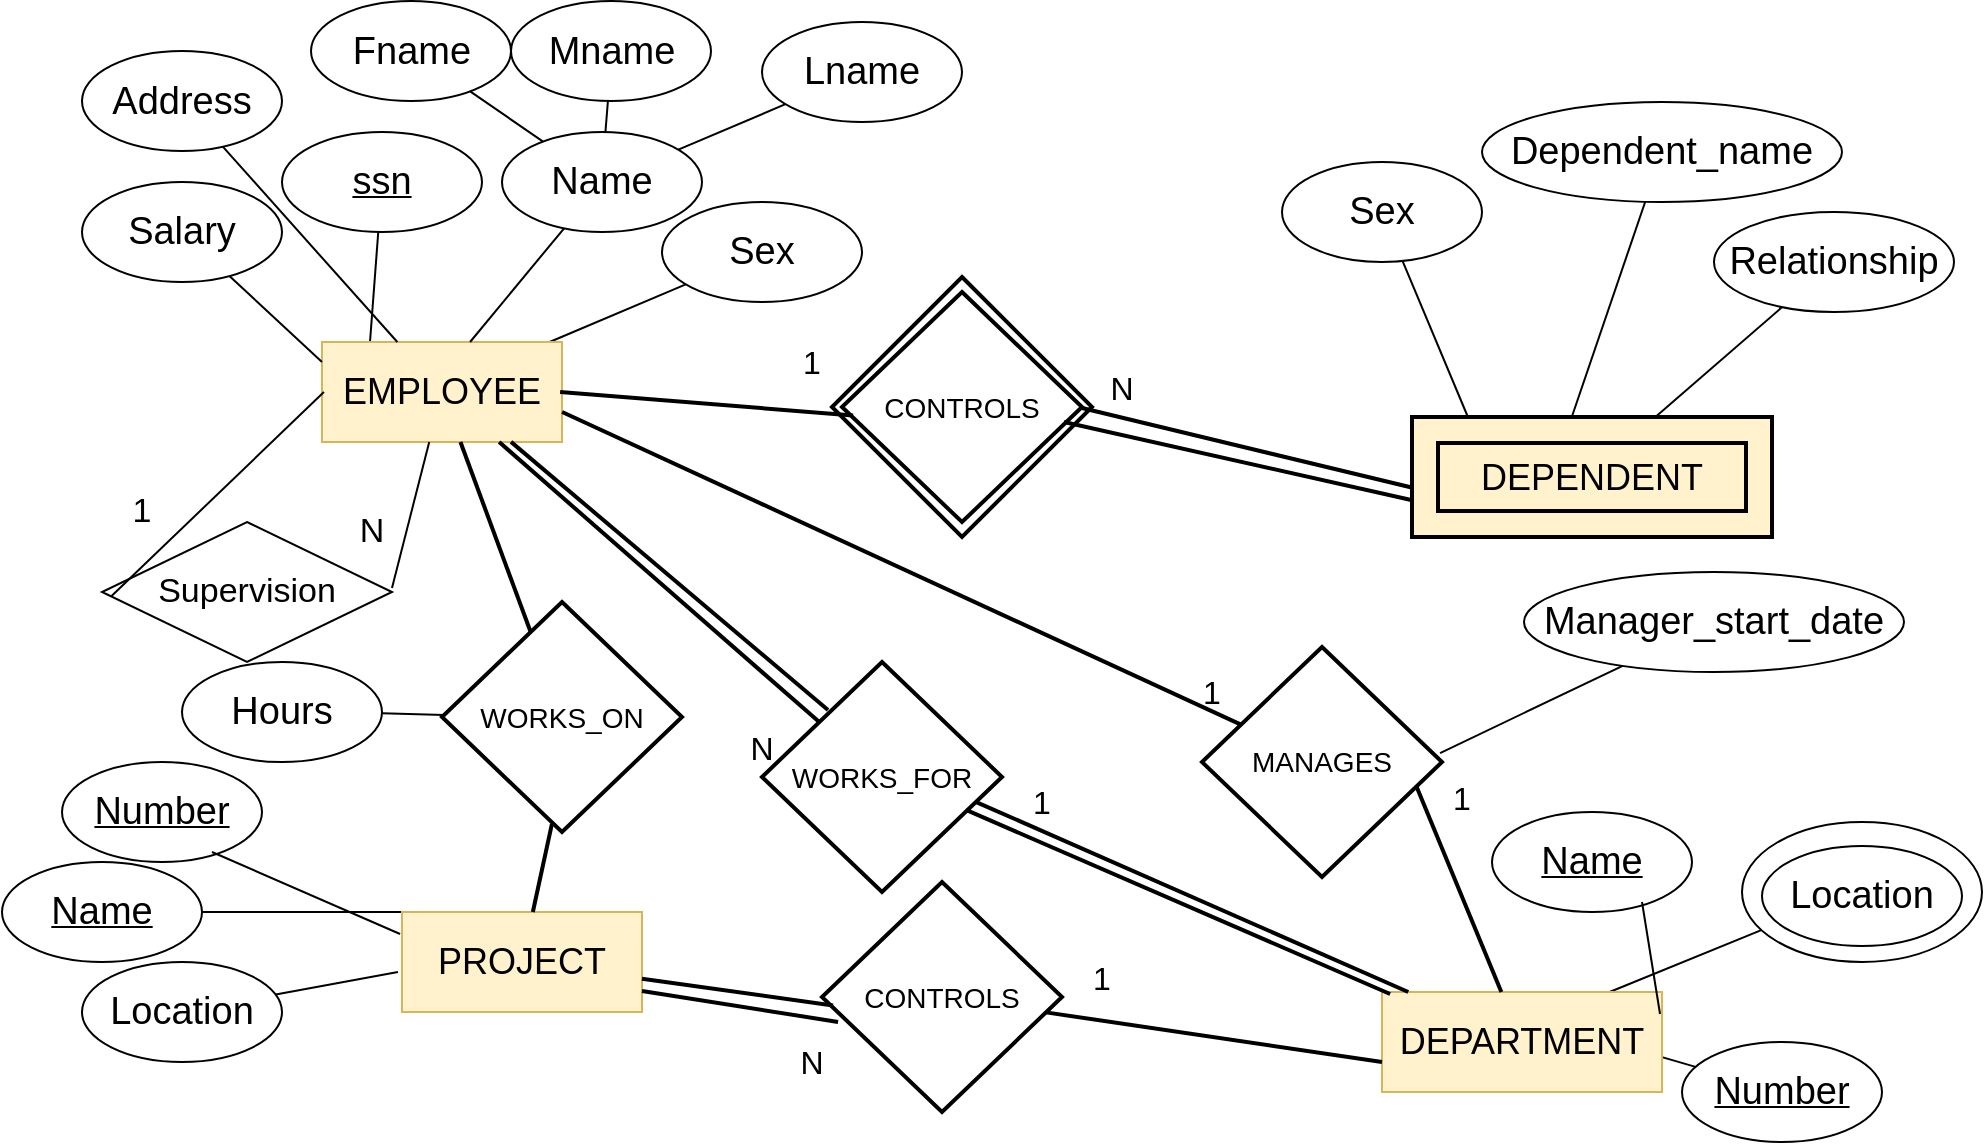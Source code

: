 <mxfile version="12.2.2" type="device" pages="1"><diagram name="Page-1" id="8378b5f6-a2b2-b727-a746-972ab9d02e00"><mxGraphModel dx="932" dy="591" grid="1" gridSize="10" guides="1" tooltips="1" connect="0" arrows="1" fold="1" page="1" pageScale="1.5" pageWidth="1169" pageHeight="827" background="#ffffff" math="0" shadow="0"><root><mxCell id="0"/><mxCell id="1" parent="0"/><mxCell id="t3kzEx3vHx6etGApmoJw-12" value="Sex" style="ellipse;whiteSpace=wrap;html=1;fontSize=19;" parent="1" vertex="1"><mxGeometry x="350" y="110" width="100" height="50" as="geometry"/></mxCell><mxCell id="t3kzEx3vHx6etGApmoJw-13" value="&lt;u&gt;ssn&lt;/u&gt;" style="ellipse;whiteSpace=wrap;html=1;fontSize=19;" parent="1" vertex="1"><mxGeometry x="160" y="75" width="100" height="50" as="geometry"/></mxCell><mxCell id="t3kzEx3vHx6etGApmoJw-14" value="" style="endArrow=none;html=1;fontSize=19;" parent="1" target="t3kzEx3vHx6etGApmoJw-12" edge="1"><mxGeometry width="50" height="50" relative="1" as="geometry"><mxPoint x="293.81" y="180" as="sourcePoint"/><mxPoint x="409.765" y="132.022" as="targetPoint"/></mxGeometry></mxCell><mxCell id="t3kzEx3vHx6etGApmoJw-15" value="" style="endArrow=none;html=1;fontSize=19;exitX=0.2;exitY=0;exitDx=0;exitDy=0;exitPerimeter=0;" parent="1" source="t3kzEx3vHx6etGApmoJw-16" target="t3kzEx3vHx6etGApmoJw-13" edge="1"><mxGeometry width="50" height="50" relative="1" as="geometry"><mxPoint x="276.882" y="140.735" as="sourcePoint"/><mxPoint x="389.765" y="142.022" as="targetPoint"/></mxGeometry></mxCell><mxCell id="t3kzEx3vHx6etGApmoJw-16" value="EMPLOYEE" style="rounded=0;whiteSpace=wrap;html=1;fontSize=18;fillColor=#fff2cc;strokeColor=#d6b656;" parent="1" vertex="1"><mxGeometry x="180" y="180" width="120" height="50" as="geometry"/></mxCell><mxCell id="t3kzEx3vHx6etGApmoJw-17" value="Name" style="ellipse;whiteSpace=wrap;html=1;fontSize=19;" parent="1" vertex="1"><mxGeometry x="270" y="75" width="100" height="50" as="geometry"/></mxCell><mxCell id="t3kzEx3vHx6etGApmoJw-18" value="" style="endArrow=none;html=1;fontSize=19;exitX=0.367;exitY=0;exitDx=0;exitDy=0;exitPerimeter=0;" parent="1" target="t3kzEx3vHx6etGApmoJw-17" edge="1"><mxGeometry width="50" height="50" relative="1" as="geometry"><mxPoint x="254.04" y="180" as="sourcePoint"/><mxPoint x="429.765" y="152.022" as="targetPoint"/></mxGeometry></mxCell><mxCell id="t3kzEx3vHx6etGApmoJw-22" value="Relationship" style="ellipse;whiteSpace=wrap;html=1;fontSize=19;" parent="1" vertex="1"><mxGeometry x="876" y="115" width="120" height="50" as="geometry"/></mxCell><mxCell id="t3kzEx3vHx6etGApmoJw-23" value="Sex" style="ellipse;whiteSpace=wrap;html=1;fontSize=19;" parent="1" vertex="1"><mxGeometry x="660" y="90" width="100" height="50" as="geometry"/></mxCell><mxCell id="t3kzEx3vHx6etGApmoJw-24" value="" style="endArrow=none;html=1;fontSize=19;" parent="1" target="t3kzEx3vHx6etGApmoJw-22" edge="1"><mxGeometry width="50" height="50" relative="1" as="geometry"><mxPoint x="843.81" y="220" as="sourcePoint"/><mxPoint x="959.765" y="172.022" as="targetPoint"/></mxGeometry></mxCell><mxCell id="t3kzEx3vHx6etGApmoJw-25" value="" style="endArrow=none;html=1;fontSize=19;exitX=0.2;exitY=0;exitDx=0;exitDy=0;exitPerimeter=0;" parent="1" target="t3kzEx3vHx6etGApmoJw-23" edge="1"><mxGeometry width="50" height="50" relative="1" as="geometry"><mxPoint x="754" y="220" as="sourcePoint"/><mxPoint x="939.765" y="182.022" as="targetPoint"/></mxGeometry></mxCell><mxCell id="t3kzEx3vHx6etGApmoJw-27" value="Dependent_name" style="ellipse;whiteSpace=wrap;html=1;fontSize=19;" parent="1" vertex="1"><mxGeometry x="760" y="60" width="180" height="50" as="geometry"/></mxCell><mxCell id="t3kzEx3vHx6etGApmoJw-28" value="" style="endArrow=none;html=1;fontSize=19;exitX=0.367;exitY=0;exitDx=0;exitDy=0;exitPerimeter=0;" parent="1" target="t3kzEx3vHx6etGApmoJw-27" edge="1"><mxGeometry width="50" height="50" relative="1" as="geometry"><mxPoint x="804.04" y="220" as="sourcePoint"/><mxPoint x="979.765" y="192.022" as="targetPoint"/></mxGeometry></mxCell><mxCell id="t3kzEx3vHx6etGApmoJw-32" value="&lt;u&gt;Name&lt;/u&gt;" style="ellipse;whiteSpace=wrap;html=1;fontSize=19;" parent="1" vertex="1"><mxGeometry x="20" y="440" width="100" height="50" as="geometry"/></mxCell><mxCell id="t3kzEx3vHx6etGApmoJw-34" value="" style="endArrow=none;html=1;fontSize=19;exitX=0.2;exitY=0;exitDx=0;exitDy=0;exitPerimeter=0;" parent="1" source="t3kzEx3vHx6etGApmoJw-35" target="t3kzEx3vHx6etGApmoJw-32" edge="1"><mxGeometry width="50" height="50" relative="1" as="geometry"><mxPoint x="316.882" y="425.735" as="sourcePoint"/><mxPoint x="429.765" y="427.022" as="targetPoint"/></mxGeometry></mxCell><mxCell id="t3kzEx3vHx6etGApmoJw-35" value="PROJECT" style="rounded=0;whiteSpace=wrap;html=1;fontSize=18;fillColor=#fff2cc;strokeColor=#d6b656;" parent="1" vertex="1"><mxGeometry x="220" y="465" width="120" height="50" as="geometry"/></mxCell><mxCell id="t3kzEx3vHx6etGApmoJw-36" value="Location" style="ellipse;whiteSpace=wrap;html=1;fontSize=19;" parent="1" vertex="1"><mxGeometry x="60" y="490" width="100" height="50" as="geometry"/></mxCell><mxCell id="t3kzEx3vHx6etGApmoJw-37" value="" style="endArrow=none;html=1;fontSize=19;exitX=-0.017;exitY=0.6;exitDx=0;exitDy=0;exitPerimeter=0;" parent="1" source="t3kzEx3vHx6etGApmoJw-35" target="t3kzEx3vHx6etGApmoJw-36" edge="1"><mxGeometry width="50" height="50" relative="1" as="geometry"><mxPoint x="294.04" y="465" as="sourcePoint"/><mxPoint x="469.765" y="437.022" as="targetPoint"/></mxGeometry></mxCell><mxCell id="t3kzEx3vHx6etGApmoJw-38" value="&lt;u&gt;Number&lt;/u&gt;" style="ellipse;whiteSpace=wrap;html=1;fontSize=19;" parent="1" vertex="1"><mxGeometry x="50" y="390" width="100" height="50" as="geometry"/></mxCell><mxCell id="t3kzEx3vHx6etGApmoJw-39" value="" style="endArrow=none;html=1;fontSize=19;exitX=-0.008;exitY=0.22;exitDx=0;exitDy=0;exitPerimeter=0;entryX=0.75;entryY=0.9;entryDx=0;entryDy=0;entryPerimeter=0;" parent="1" source="t3kzEx3vHx6etGApmoJw-35" target="t3kzEx3vHx6etGApmoJw-38" edge="1"><mxGeometry width="50" height="50" relative="1" as="geometry"><mxPoint x="254" y="475" as="sourcePoint"/><mxPoint x="220.254" y="394.469" as="targetPoint"/></mxGeometry></mxCell><mxCell id="t3kzEx3vHx6etGApmoJw-40" value="Location" style="ellipse;whiteSpace=wrap;html=1;fontSize=19;" parent="1" vertex="1"><mxGeometry x="900" y="432" width="100" height="50" as="geometry"/></mxCell><mxCell id="t3kzEx3vHx6etGApmoJw-41" value="&lt;u&gt;Number&lt;/u&gt;" style="ellipse;whiteSpace=wrap;html=1;fontSize=19;" parent="1" vertex="1"><mxGeometry x="860" y="530" width="100" height="50" as="geometry"/></mxCell><mxCell id="t3kzEx3vHx6etGApmoJw-42" value="" style="endArrow=none;html=1;fontSize=19;entryX=0.083;entryY=0.771;entryDx=0;entryDy=0;entryPerimeter=0;" parent="1" target="RCngURDA3hD9n-h-bVQr-1" edge="1"><mxGeometry width="50" height="50" relative="1" as="geometry"><mxPoint x="823.81" y="505" as="sourcePoint"/><mxPoint x="939.765" y="457.022" as="targetPoint"/></mxGeometry></mxCell><mxCell id="t3kzEx3vHx6etGApmoJw-43" value="" style="endArrow=none;html=1;fontSize=19;exitX=0.2;exitY=0;exitDx=0;exitDy=0;exitPerimeter=0;" parent="1" source="t3kzEx3vHx6etGApmoJw-44" target="t3kzEx3vHx6etGApmoJw-41" edge="1"><mxGeometry width="50" height="50" relative="1" as="geometry"><mxPoint x="806.882" y="465.735" as="sourcePoint"/><mxPoint x="919.765" y="467.022" as="targetPoint"/></mxGeometry></mxCell><mxCell id="t3kzEx3vHx6etGApmoJw-44" value="DEPARTMENT" style="rounded=0;whiteSpace=wrap;html=1;fontSize=18;fillColor=#fff2cc;strokeColor=#d6b656;" parent="1" vertex="1"><mxGeometry x="710" y="505" width="140" height="50" as="geometry"/></mxCell><mxCell id="t3kzEx3vHx6etGApmoJw-47" value="&lt;u&gt;Name&lt;/u&gt;" style="ellipse;whiteSpace=wrap;html=1;fontSize=19;" parent="1" vertex="1"><mxGeometry x="765" y="415" width="100" height="50" as="geometry"/></mxCell><mxCell id="t3kzEx3vHx6etGApmoJw-48" value="" style="endArrow=none;html=1;fontSize=19;exitX=0.993;exitY=0.22;exitDx=0;exitDy=0;exitPerimeter=0;entryX=0.75;entryY=0.9;entryDx=0;entryDy=0;entryPerimeter=0;" parent="1" source="t3kzEx3vHx6etGApmoJw-44" target="t3kzEx3vHx6etGApmoJw-47" edge="1"><mxGeometry width="50" height="50" relative="1" as="geometry"><mxPoint x="744" y="515" as="sourcePoint"/><mxPoint x="710.254" y="434.469" as="targetPoint"/></mxGeometry></mxCell><mxCell id="t3kzEx3vHx6etGApmoJw-49" value="" style="endArrow=none;html=1;fontSize=15;" parent="1" source="t3kzEx3vHx6etGApmoJw-50" target="t3kzEx3vHx6etGApmoJw-17" edge="1"><mxGeometry width="50" height="50" relative="1" as="geometry"><mxPoint x="420" y="40" as="sourcePoint"/><mxPoint x="100" y="580" as="targetPoint"/></mxGeometry></mxCell><mxCell id="t3kzEx3vHx6etGApmoJw-50" value="Lname" style="ellipse;whiteSpace=wrap;html=1;fontSize=19;" parent="1" vertex="1"><mxGeometry x="400" y="20" width="100" height="50" as="geometry"/></mxCell><mxCell id="t3kzEx3vHx6etGApmoJw-53" value="" style="endArrow=none;html=1;fontSize=15;" parent="1" source="t3kzEx3vHx6etGApmoJw-54" target="t3kzEx3vHx6etGApmoJw-17" edge="1"><mxGeometry width="50" height="50" relative="1" as="geometry"><mxPoint x="430" y="50" as="sourcePoint"/><mxPoint x="350.687" y="105.469" as="targetPoint"/></mxGeometry></mxCell><mxCell id="t3kzEx3vHx6etGApmoJw-54" value="Fname" style="ellipse;whiteSpace=wrap;html=1;fontSize=19;" parent="1" vertex="1"><mxGeometry x="174.5" y="9.5" width="100" height="50" as="geometry"/></mxCell><mxCell id="t3kzEx3vHx6etGApmoJw-55" value="" style="endArrow=none;html=1;fontSize=15;" parent="1" source="t3kzEx3vHx6etGApmoJw-56" target="t3kzEx3vHx6etGApmoJw-17" edge="1"><mxGeometry width="50" height="50" relative="1" as="geometry"><mxPoint x="304.5" y="14.5" as="sourcePoint"/><mxPoint x="225.187" y="69.969" as="targetPoint"/></mxGeometry></mxCell><mxCell id="t3kzEx3vHx6etGApmoJw-56" value="Mname" style="ellipse;whiteSpace=wrap;html=1;fontSize=19;" parent="1" vertex="1"><mxGeometry x="274.5" y="9.5" width="100" height="50" as="geometry"/></mxCell><mxCell id="t3kzEx3vHx6etGApmoJw-57" value="Salary" style="ellipse;whiteSpace=wrap;html=1;fontSize=19;" parent="1" vertex="1"><mxGeometry x="60" y="100" width="100" height="50" as="geometry"/></mxCell><mxCell id="t3kzEx3vHx6etGApmoJw-58" value="" style="endArrow=none;html=1;fontSize=19;exitX=0;exitY=0.2;exitDx=0;exitDy=0;exitPerimeter=0;" parent="1" source="t3kzEx3vHx6etGApmoJw-16" target="t3kzEx3vHx6etGApmoJw-57" edge="1"><mxGeometry width="50" height="50" relative="1" as="geometry"><mxPoint x="214" y="190" as="sourcePoint"/><mxPoint x="218.126" y="134.982" as="targetPoint"/></mxGeometry></mxCell><mxCell id="t3kzEx3vHx6etGApmoJw-63" value="" style="endArrow=none;html=1;fontSize=15;" parent="1" source="t3kzEx3vHx6etGApmoJw-64" target="V8_0iYRkJCxjom3zGYSU-18" edge="1"><mxGeometry width="50" height="50" relative="1" as="geometry"><mxPoint x="493" y="198.5" as="sourcePoint"/><mxPoint x="431.169" y="242.351" as="targetPoint"/></mxGeometry></mxCell><mxCell id="t3kzEx3vHx6etGApmoJw-64" value="Hours" style="ellipse;whiteSpace=wrap;html=1;fontSize=19;" parent="1" vertex="1"><mxGeometry x="110" y="340" width="100" height="50" as="geometry"/></mxCell><mxCell id="t3kzEx3vHx6etGApmoJw-69" value="Address" style="ellipse;whiteSpace=wrap;html=1;fontSize=19;" parent="1" vertex="1"><mxGeometry x="60" y="34.5" width="100" height="50" as="geometry"/></mxCell><mxCell id="t3kzEx3vHx6etGApmoJw-70" value="" style="endArrow=none;html=1;fontSize=19;" parent="1" source="t3kzEx3vHx6etGApmoJw-16" target="t3kzEx3vHx6etGApmoJw-69" edge="1"><mxGeometry width="50" height="50" relative="1" as="geometry"><mxPoint x="190" y="200" as="sourcePoint"/><mxPoint x="143.705" y="157.012" as="targetPoint"/></mxGeometry></mxCell><mxCell id="RCngURDA3hD9n-h-bVQr-1" value="" style="ellipse;whiteSpace=wrap;html=1;fillColor=none;fontSize=15;" parent="1" vertex="1"><mxGeometry x="890" y="420" width="120" height="70" as="geometry"/></mxCell><mxCell id="RCngURDA3hD9n-h-bVQr-2" value="Manager_start_date" style="ellipse;whiteSpace=wrap;html=1;fontSize=19;" parent="1" vertex="1"><mxGeometry x="781" y="295" width="190" height="50" as="geometry"/></mxCell><mxCell id="RCngURDA3hD9n-h-bVQr-6" value="" style="endArrow=none;html=1;fontSize=15;exitX=0.992;exitY=0.461;exitDx=0;exitDy=0;exitPerimeter=0;" parent="1" source="V8_0iYRkJCxjom3zGYSU-13" target="RCngURDA3hD9n-h-bVQr-2" edge="1"><mxGeometry width="50" height="50" relative="1" as="geometry"><mxPoint x="230" y="712.5" as="sourcePoint"/><mxPoint x="280" y="662.5" as="targetPoint"/></mxGeometry></mxCell><mxCell id="V8_0iYRkJCxjom3zGYSU-1" value="Supervision" style="rhombus;whiteSpace=wrap;html=1;fontSize=17;align=center;" vertex="1" parent="1"><mxGeometry x="70" y="270" width="145" height="70" as="geometry"/></mxCell><mxCell id="V8_0iYRkJCxjom3zGYSU-2" value="" style="endArrow=none;html=1;fontSize=19;exitX=1;exitY=0.471;exitDx=0;exitDy=0;exitPerimeter=0;" edge="1" parent="1" source="V8_0iYRkJCxjom3zGYSU-1" target="t3kzEx3vHx6etGApmoJw-16"><mxGeometry width="50" height="50" relative="1" as="geometry"><mxPoint x="344" y="362" as="sourcePoint"/><mxPoint x="327.79" y="201" as="targetPoint"/></mxGeometry></mxCell><mxCell id="V8_0iYRkJCxjom3zGYSU-3" value="" style="endArrow=none;html=1;fontSize=19;exitX=0.008;exitY=0.5;exitDx=0;exitDy=0;exitPerimeter=0;entryX=0.033;entryY=0.529;entryDx=0;entryDy=0;entryPerimeter=0;" edge="1" parent="1" target="V8_0iYRkJCxjom3zGYSU-1" source="t3kzEx3vHx6etGApmoJw-16"><mxGeometry width="50" height="50" relative="1" as="geometry"><mxPoint x="200" y="200" as="sourcePoint"/><mxPoint x="380" y="110" as="targetPoint"/></mxGeometry></mxCell><mxCell id="V8_0iYRkJCxjom3zGYSU-4" value="1" style="text;html=1;strokeColor=none;fillColor=none;align=center;verticalAlign=middle;whiteSpace=wrap;rounded=0;fontSize=17;" vertex="1" parent="1"><mxGeometry x="70" y="255" width="40" height="20" as="geometry"/></mxCell><mxCell id="V8_0iYRkJCxjom3zGYSU-5" value="N" style="text;html=1;strokeColor=none;fillColor=none;align=center;verticalAlign=middle;whiteSpace=wrap;rounded=0;fontSize=17;" vertex="1" parent="1"><mxGeometry x="190" y="265" width="30" height="20" as="geometry"/></mxCell><mxCell id="V8_0iYRkJCxjom3zGYSU-7" value="WORKS_FOR" style="shape=rhombus;strokeWidth=2;fontSize=17;perimeter=rhombusPerimeter;whiteSpace=wrap;html=1;align=center;fontSize=14;fillColor=none;" vertex="1" parent="1"><mxGeometry x="400" y="340" width="120" height="115" as="geometry"/></mxCell><mxCell id="V8_0iYRkJCxjom3zGYSU-8" value="" style="endArrow=none;html=1;endFill=0;strokeWidth=2;" edge="1" parent="1" source="t3kzEx3vHx6etGApmoJw-16" target="V8_0iYRkJCxjom3zGYSU-7"><mxGeometry width="50" height="50" relative="1" as="geometry"><mxPoint x="254.5" y="390" as="sourcePoint"/><mxPoint x="310.5" y="390" as="targetPoint"/></mxGeometry></mxCell><mxCell id="V8_0iYRkJCxjom3zGYSU-9" value="N" style="text;html=1;strokeColor=none;fillColor=none;align=center;verticalAlign=middle;whiteSpace=wrap;rounded=0;fontSize=16;" vertex="1" parent="1"><mxGeometry x="385" y="372.5" width="30" height="20" as="geometry"/></mxCell><mxCell id="V8_0iYRkJCxjom3zGYSU-10" value="1" style="text;html=1;strokeColor=none;fillColor=none;align=center;verticalAlign=middle;whiteSpace=wrap;rounded=0;fontSize=16;" vertex="1" parent="1"><mxGeometry x="610" y="345" width="30" height="20" as="geometry"/></mxCell><mxCell id="V8_0iYRkJCxjom3zGYSU-11" value="" style="endArrow=none;html=1;fontSize=16;entryX=0.895;entryY=0.61;entryDx=0;entryDy=0;entryPerimeter=0;strokeWidth=2;" edge="1" parent="1" source="t3kzEx3vHx6etGApmoJw-44" target="V8_0iYRkJCxjom3zGYSU-7"><mxGeometry width="50" height="50" relative="1" as="geometry"><mxPoint x="255.46" y="397" as="sourcePoint"/><mxPoint x="184.5" y="460" as="targetPoint"/></mxGeometry></mxCell><mxCell id="V8_0iYRkJCxjom3zGYSU-13" value="MANAGES" style="shape=rhombus;strokeWidth=2;fontSize=17;perimeter=rhombusPerimeter;whiteSpace=wrap;html=1;align=center;fontSize=14;fillColor=none;" vertex="1" parent="1"><mxGeometry x="620" y="332.5" width="120" height="115" as="geometry"/></mxCell><mxCell id="V8_0iYRkJCxjom3zGYSU-14" value="" style="endArrow=none;html=1;endFill=0;strokeWidth=2;" edge="1" parent="1" target="V8_0iYRkJCxjom3zGYSU-13"><mxGeometry width="50" height="50" relative="1" as="geometry"><mxPoint x="300.071" y="215" as="sourcePoint"/><mxPoint x="342" y="375" as="targetPoint"/></mxGeometry></mxCell><mxCell id="V8_0iYRkJCxjom3zGYSU-15" value="" style="endArrow=none;html=1;fontSize=16;entryX=0.895;entryY=0.61;entryDx=0;entryDy=0;entryPerimeter=0;strokeWidth=2;" edge="1" parent="1" target="V8_0iYRkJCxjom3zGYSU-13" source="t3kzEx3vHx6etGApmoJw-44"><mxGeometry width="50" height="50" relative="1" as="geometry"><mxPoint x="754.637" y="490" as="sourcePoint"/><mxPoint x="216" y="445" as="targetPoint"/></mxGeometry></mxCell><mxCell id="V8_0iYRkJCxjom3zGYSU-16" value="1" style="text;html=1;strokeColor=none;fillColor=none;align=center;verticalAlign=middle;whiteSpace=wrap;rounded=0;fontSize=16;" vertex="1" parent="1"><mxGeometry x="735" y="397.5" width="30" height="20" as="geometry"/></mxCell><mxCell id="V8_0iYRkJCxjom3zGYSU-17" value="1" style="text;html=1;strokeColor=none;fillColor=none;align=center;verticalAlign=middle;whiteSpace=wrap;rounded=0;fontSize=16;" vertex="1" parent="1"><mxGeometry x="524.5" y="400" width="30" height="20" as="geometry"/></mxCell><mxCell id="V8_0iYRkJCxjom3zGYSU-18" value="WORKS_ON" style="shape=rhombus;strokeWidth=2;fontSize=17;perimeter=rhombusPerimeter;whiteSpace=wrap;html=1;align=center;fontSize=14;fillColor=none;" vertex="1" parent="1"><mxGeometry x="240" y="310" width="120" height="115" as="geometry"/></mxCell><mxCell id="V8_0iYRkJCxjom3zGYSU-19" value="" style="endArrow=none;html=1;endFill=0;strokeWidth=2;" edge="1" parent="1" target="V8_0iYRkJCxjom3zGYSU-18" source="t3kzEx3vHx6etGApmoJw-16"><mxGeometry width="50" height="50" relative="1" as="geometry"><mxPoint x="102.571" y="200" as="sourcePoint"/><mxPoint x="144.5" y="360" as="targetPoint"/></mxGeometry></mxCell><mxCell id="V8_0iYRkJCxjom3zGYSU-20" value="" style="endArrow=none;html=1;fontSize=16;entryX=0.458;entryY=0.965;entryDx=0;entryDy=0;entryPerimeter=0;strokeWidth=2;" edge="1" parent="1" target="V8_0iYRkJCxjom3zGYSU-18" source="t3kzEx3vHx6etGApmoJw-35"><mxGeometry width="50" height="50" relative="1" as="geometry"><mxPoint x="557.137" y="475" as="sourcePoint"/><mxPoint x="18.5" y="430" as="targetPoint"/></mxGeometry></mxCell><mxCell id="V8_0iYRkJCxjom3zGYSU-21" value="CONTROLS" style="shape=rhombus;strokeWidth=2;fontSize=17;perimeter=rhombusPerimeter;whiteSpace=wrap;html=1;align=center;fontSize=14;fillColor=none;" vertex="1" parent="1"><mxGeometry x="430" y="450" width="120" height="115" as="geometry"/></mxCell><mxCell id="V8_0iYRkJCxjom3zGYSU-22" value="" style="endArrow=none;html=1;fontSize=16;strokeWidth=2;exitX=0;exitY=0.7;exitDx=0;exitDy=0;exitPerimeter=0;" edge="1" parent="1" source="t3kzEx3vHx6etGApmoJw-44" target="V8_0iYRkJCxjom3zGYSU-21"><mxGeometry width="50" height="50" relative="1" as="geometry"><mxPoint x="779.674" y="515" as="sourcePoint"/><mxPoint x="737.4" y="412.65" as="targetPoint"/></mxGeometry></mxCell><mxCell id="V8_0iYRkJCxjom3zGYSU-23" value="1" style="text;html=1;strokeColor=none;fillColor=none;align=center;verticalAlign=middle;whiteSpace=wrap;rounded=0;fontSize=16;" vertex="1" parent="1"><mxGeometry x="554.5" y="487.5" width="30" height="20" as="geometry"/></mxCell><mxCell id="V8_0iYRkJCxjom3zGYSU-24" value="" style="endArrow=none;html=1;fontSize=16;strokeWidth=2;entryX=0.046;entryY=0.537;entryDx=0;entryDy=0;entryPerimeter=0;" edge="1" parent="1" source="t3kzEx3vHx6etGApmoJw-35" target="V8_0iYRkJCxjom3zGYSU-21"><mxGeometry width="50" height="50" relative="1" as="geometry"><mxPoint x="720" y="550" as="sourcePoint"/><mxPoint x="468.505" y="576.755" as="targetPoint"/></mxGeometry></mxCell><mxCell id="V8_0iYRkJCxjom3zGYSU-25" value="N" style="text;html=1;strokeColor=none;fillColor=none;align=center;verticalAlign=middle;whiteSpace=wrap;rounded=0;fontSize=16;" vertex="1" parent="1"><mxGeometry x="410" y="530" width="30" height="20" as="geometry"/></mxCell><mxCell id="V8_0iYRkJCxjom3zGYSU-27" value="" style="endArrow=none;html=1;fontSize=16;strokeWidth=2;entryX=0.067;entryY=0.565;entryDx=0;entryDy=0;entryPerimeter=0;" edge="1" parent="1"><mxGeometry width="50" height="50" relative="1" as="geometry"><mxPoint x="340" y="504.482" as="sourcePoint"/><mxPoint x="438.04" y="519.975" as="targetPoint"/></mxGeometry></mxCell><mxCell id="V8_0iYRkJCxjom3zGYSU-28" value="" style="endArrow=none;html=1;fontSize=16;entryX=0.85;entryY=0.643;entryDx=0;entryDy=0;entryPerimeter=0;strokeWidth=2;exitX=0.029;exitY=0.02;exitDx=0;exitDy=0;exitPerimeter=0;" edge="1" parent="1" source="t3kzEx3vHx6etGApmoJw-44" target="V8_0iYRkJCxjom3zGYSU-7"><mxGeometry width="50" height="50" relative="1" as="geometry"><mxPoint x="733.137" y="515" as="sourcePoint"/><mxPoint x="517.4" y="420.15" as="targetPoint"/></mxGeometry></mxCell><mxCell id="V8_0iYRkJCxjom3zGYSU-29" value="" style="endArrow=none;html=1;fontSize=16;entryX=0.85;entryY=0.643;entryDx=0;entryDy=0;entryPerimeter=0;strokeWidth=2;exitX=0.275;exitY=0.209;exitDx=0;exitDy=0;exitPerimeter=0;" edge="1" parent="1" source="V8_0iYRkJCxjom3zGYSU-7"><mxGeometry width="50" height="50" relative="1" as="geometry"><mxPoint x="486.56" y="322" as="sourcePoint"/><mxPoint x="274.5" y="229.945" as="targetPoint"/></mxGeometry></mxCell><mxCell id="V8_0iYRkJCxjom3zGYSU-30" value="CONTROLS" style="shape=rhombus;strokeWidth=2;fontSize=17;perimeter=rhombusPerimeter;whiteSpace=wrap;html=1;align=center;fontSize=14;fillColor=none;" vertex="1" parent="1"><mxGeometry x="440" y="155" width="120" height="115" as="geometry"/></mxCell><mxCell id="V8_0iYRkJCxjom3zGYSU-31" value="" style="endArrow=none;html=1;fontSize=16;strokeWidth=2;exitX=0;exitY=0.68;exitDx=0;exitDy=0;exitPerimeter=0;" edge="1" parent="1"><mxGeometry width="50" height="50" relative="1" as="geometry"><mxPoint x="730" y="254" as="sourcePoint"/><mxPoint x="560" y="213" as="targetPoint"/></mxGeometry></mxCell><mxCell id="V8_0iYRkJCxjom3zGYSU-32" value="N" style="text;html=1;strokeColor=none;fillColor=none;align=center;verticalAlign=middle;whiteSpace=wrap;rounded=0;fontSize=16;" vertex="1" parent="1"><mxGeometry x="564.5" y="192.5" width="30" height="20" as="geometry"/></mxCell><mxCell id="V8_0iYRkJCxjom3zGYSU-33" value="" style="endArrow=none;html=1;fontSize=16;strokeWidth=2;entryX=0.046;entryY=0.537;entryDx=0;entryDy=0;entryPerimeter=0;exitX=0.992;exitY=0.5;exitDx=0;exitDy=0;exitPerimeter=0;" edge="1" parent="1" target="V8_0iYRkJCxjom3zGYSU-30" source="t3kzEx3vHx6etGApmoJw-16"><mxGeometry width="50" height="50" relative="1" as="geometry"><mxPoint x="350" y="203.393" as="sourcePoint"/><mxPoint x="478.505" y="281.755" as="targetPoint"/></mxGeometry></mxCell><mxCell id="V8_0iYRkJCxjom3zGYSU-34" value="1" style="text;html=1;strokeColor=none;fillColor=none;align=center;verticalAlign=middle;whiteSpace=wrap;rounded=0;fontSize=16;" vertex="1" parent="1"><mxGeometry x="410" y="180" width="30" height="20" as="geometry"/></mxCell><mxCell id="V8_0iYRkJCxjom3zGYSU-35" value="" style="endArrow=none;html=1;fontSize=16;strokeWidth=2;entryX=-0.008;entryY=0.8;entryDx=0;entryDy=0;entryPerimeter=0;exitX=0.925;exitY=0.565;exitDx=0;exitDy=0;exitPerimeter=0;" edge="1" parent="1" source="V8_0iYRkJCxjom3zGYSU-30"><mxGeometry width="50" height="50" relative="1" as="geometry"><mxPoint x="582" y="234.982" as="sourcePoint"/><mxPoint x="729.04" y="260" as="targetPoint"/></mxGeometry></mxCell><mxCell id="V8_0iYRkJCxjom3zGYSU-36" value="" style="shape=rhombus;strokeWidth=2;fontSize=17;perimeter=rhombusPerimeter;whiteSpace=wrap;html=1;align=center;fontSize=14;fillColor=none;" vertex="1" parent="1"><mxGeometry x="435" y="147.5" width="130" height="130" as="geometry"/></mxCell><mxCell id="V8_0iYRkJCxjom3zGYSU-37" value="DEPENDENT" style="shape=ext;strokeWidth=2;margin=10;double=1;whiteSpace=wrap;html=1;align=center;fontSize=18;fillColor=#fff2cc;strokeColor=#000000;" vertex="1" parent="1"><mxGeometry x="725" y="217.5" width="180" height="60" as="geometry"/></mxCell></root></mxGraphModel></diagram></mxfile>